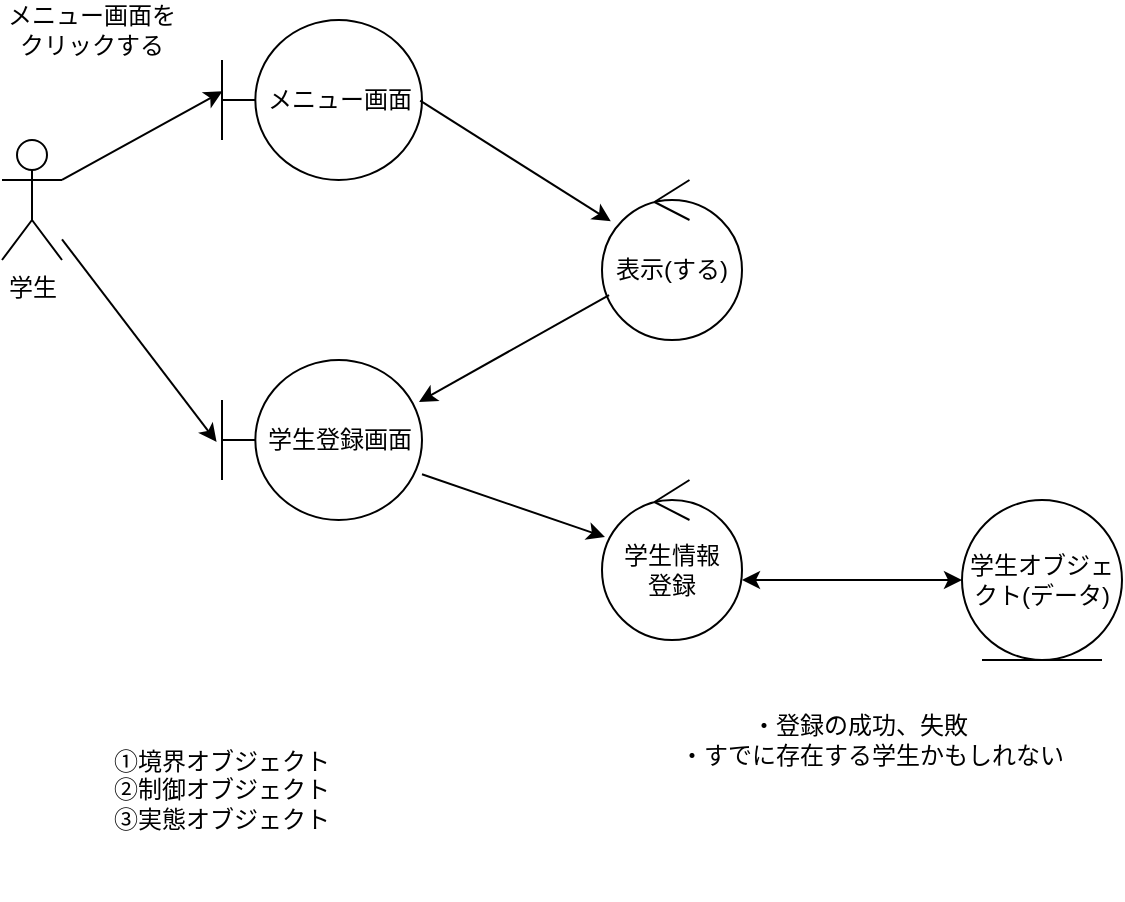 <mxfile version="28.2.1">
  <diagram id="wkN4vH7-tlF6Mn4nWFHw" name="ページ1">
    <mxGraphModel dx="2005" dy="945" grid="1" gridSize="10" guides="1" tooltips="1" connect="1" arrows="1" fold="1" page="1" pageScale="1" pageWidth="827" pageHeight="1169" math="0" shadow="0">
      <root>
        <mxCell id="0" />
        <mxCell id="1" parent="0" />
        <mxCell id="VYGB3u13Krg_yvIUjzuH-2" value="学生" style="shape=umlActor;verticalLabelPosition=bottom;verticalAlign=top;html=1;outlineConnect=0;" vertex="1" parent="1">
          <mxGeometry x="90" y="130" width="30" height="60" as="geometry" />
        </mxCell>
        <mxCell id="VYGB3u13Krg_yvIUjzuH-3" value="メニュー画面" style="shape=umlBoundary;whiteSpace=wrap;html=1;" vertex="1" parent="1">
          <mxGeometry x="200" y="70" width="100" height="80" as="geometry" />
        </mxCell>
        <mxCell id="VYGB3u13Krg_yvIUjzuH-4" value="" style="endArrow=classic;html=1;rounded=0;entryX=0.002;entryY=0.446;entryDx=0;entryDy=0;entryPerimeter=0;exitX=1;exitY=0.333;exitDx=0;exitDy=0;exitPerimeter=0;" edge="1" parent="1" source="VYGB3u13Krg_yvIUjzuH-2" target="VYGB3u13Krg_yvIUjzuH-3">
          <mxGeometry width="50" height="50" relative="1" as="geometry">
            <mxPoint x="130" y="170" as="sourcePoint" />
            <mxPoint x="180" y="120" as="targetPoint" />
          </mxGeometry>
        </mxCell>
        <mxCell id="VYGB3u13Krg_yvIUjzuH-5" value="メニュー画面をクリックする" style="text;html=1;align=center;verticalAlign=middle;whiteSpace=wrap;rounded=0;" vertex="1" parent="1">
          <mxGeometry x="90" y="60" width="90" height="30" as="geometry" />
        </mxCell>
        <mxCell id="VYGB3u13Krg_yvIUjzuH-6" value="表示(する)" style="ellipse;shape=umlControl;whiteSpace=wrap;html=1;" vertex="1" parent="1">
          <mxGeometry x="390" y="150" width="70" height="80" as="geometry" />
        </mxCell>
        <mxCell id="VYGB3u13Krg_yvIUjzuH-7" value="" style="endArrow=classic;html=1;rounded=0;exitX=0.991;exitY=0.504;exitDx=0;exitDy=0;exitPerimeter=0;" edge="1" parent="1" source="VYGB3u13Krg_yvIUjzuH-3" target="VYGB3u13Krg_yvIUjzuH-6">
          <mxGeometry width="50" height="50" relative="1" as="geometry">
            <mxPoint x="430" y="290" as="sourcePoint" />
            <mxPoint x="480" y="240" as="targetPoint" />
          </mxGeometry>
        </mxCell>
        <mxCell id="VYGB3u13Krg_yvIUjzuH-8" value="学生登録画面" style="shape=umlBoundary;whiteSpace=wrap;html=1;" vertex="1" parent="1">
          <mxGeometry x="200" y="240" width="100" height="80" as="geometry" />
        </mxCell>
        <mxCell id="VYGB3u13Krg_yvIUjzuH-9" value="" style="endArrow=classic;html=1;rounded=0;entryX=0.985;entryY=0.262;entryDx=0;entryDy=0;entryPerimeter=0;" edge="1" parent="1" source="VYGB3u13Krg_yvIUjzuH-6" target="VYGB3u13Krg_yvIUjzuH-8">
          <mxGeometry width="50" height="50" relative="1" as="geometry">
            <mxPoint x="430" y="290" as="sourcePoint" />
            <mxPoint x="480" y="240" as="targetPoint" />
          </mxGeometry>
        </mxCell>
        <mxCell id="VYGB3u13Krg_yvIUjzuH-10" value="" style="endArrow=classic;html=1;rounded=0;entryX=-0.027;entryY=0.512;entryDx=0;entryDy=0;entryPerimeter=0;" edge="1" parent="1" source="VYGB3u13Krg_yvIUjzuH-2" target="VYGB3u13Krg_yvIUjzuH-8">
          <mxGeometry width="50" height="50" relative="1" as="geometry">
            <mxPoint x="430" y="290" as="sourcePoint" />
            <mxPoint x="190" y="280" as="targetPoint" />
          </mxGeometry>
        </mxCell>
        <mxCell id="VYGB3u13Krg_yvIUjzuH-12" value="学生情報&lt;div&gt;登録&lt;/div&gt;" style="ellipse;shape=umlControl;whiteSpace=wrap;html=1;" vertex="1" parent="1">
          <mxGeometry x="390" y="300.0" width="70" height="80" as="geometry" />
        </mxCell>
        <mxCell id="VYGB3u13Krg_yvIUjzuH-13" value="" style="endArrow=classic;html=1;rounded=0;" edge="1" parent="1" source="VYGB3u13Krg_yvIUjzuH-8" target="VYGB3u13Krg_yvIUjzuH-12">
          <mxGeometry width="50" height="50" relative="1" as="geometry">
            <mxPoint x="430" y="290" as="sourcePoint" />
            <mxPoint x="480" y="240" as="targetPoint" />
          </mxGeometry>
        </mxCell>
        <mxCell id="VYGB3u13Krg_yvIUjzuH-14" value="学生オブジェクト(データ)" style="ellipse;shape=umlEntity;whiteSpace=wrap;html=1;" vertex="1" parent="1">
          <mxGeometry x="570" y="310" width="80" height="80" as="geometry" />
        </mxCell>
        <mxCell id="VYGB3u13Krg_yvIUjzuH-15" value="" style="endArrow=classic;startArrow=classic;html=1;rounded=0;entryX=1;entryY=0.625;entryDx=0;entryDy=0;entryPerimeter=0;" edge="1" parent="1" target="VYGB3u13Krg_yvIUjzuH-12">
          <mxGeometry width="50" height="50" relative="1" as="geometry">
            <mxPoint x="570" y="350" as="sourcePoint" />
            <mxPoint x="470" y="350" as="targetPoint" />
          </mxGeometry>
        </mxCell>
        <mxCell id="VYGB3u13Krg_yvIUjzuH-16" value="・登録の成功、失敗&lt;div&gt;　・すでに存在する学生かもしれない&lt;/div&gt;" style="text;html=1;align=center;verticalAlign=middle;whiteSpace=wrap;rounded=0;" vertex="1" parent="1">
          <mxGeometry x="414" y="400" width="210" height="60" as="geometry" />
        </mxCell>
        <mxCell id="VYGB3u13Krg_yvIUjzuH-17" value="①境界オブジェクト&lt;div&gt;➁制御オブジェクト&lt;/div&gt;&lt;div&gt;③実態オブジェクト&lt;/div&gt;" style="text;html=1;align=center;verticalAlign=middle;whiteSpace=wrap;rounded=0;" vertex="1" parent="1">
          <mxGeometry x="90" y="400" width="220" height="110" as="geometry" />
        </mxCell>
      </root>
    </mxGraphModel>
  </diagram>
</mxfile>
